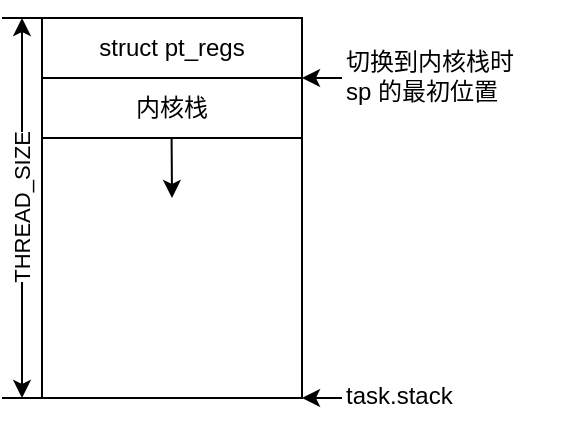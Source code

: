 <mxfile>
    <diagram id="YlktsRYqnHomPDlPWNXv" name="Page-1">
        <mxGraphModel dx="206" dy="265" grid="1" gridSize="10" guides="1" tooltips="1" connect="1" arrows="1" fold="1" page="1" pageScale="1" pageWidth="850" pageHeight="1100" math="0" shadow="0">
            <root>
                <mxCell id="0"/>
                <mxCell id="1" parent="0"/>
                <mxCell id="4" value="" style="rounded=0;whiteSpace=wrap;html=1;" vertex="1" parent="1">
                    <mxGeometry x="190" y="350" width="130" height="190" as="geometry"/>
                </mxCell>
                <mxCell id="2" value="struct pt_regs" style="rounded=0;whiteSpace=wrap;html=1;fontSize=12;" vertex="1" parent="1">
                    <mxGeometry x="190" y="350" width="130" height="30" as="geometry"/>
                </mxCell>
                <mxCell id="3" value="内核栈" style="rounded=0;whiteSpace=wrap;html=1;fontSize=12;" vertex="1" parent="1">
                    <mxGeometry x="190" y="380" width="130" height="30" as="geometry"/>
                </mxCell>
                <mxCell id="5" value="THREAD_SIZE" style="endArrow=classic;startArrow=classic;html=1;horizontal=0;" edge="1" parent="1">
                    <mxGeometry width="50" height="50" relative="1" as="geometry">
                        <mxPoint x="180" y="540" as="sourcePoint"/>
                        <mxPoint x="180" y="350" as="targetPoint"/>
                    </mxGeometry>
                </mxCell>
                <mxCell id="6" value="" style="endArrow=none;html=1;entryX=0;entryY=0;entryDx=0;entryDy=0;" edge="1" parent="1" target="2">
                    <mxGeometry width="50" height="50" relative="1" as="geometry">
                        <mxPoint x="170" y="350" as="sourcePoint"/>
                        <mxPoint x="180" y="350" as="targetPoint"/>
                    </mxGeometry>
                </mxCell>
                <mxCell id="7" value="" style="endArrow=none;html=1;entryX=0;entryY=0;entryDx=0;entryDy=0;" edge="1" parent="1">
                    <mxGeometry width="50" height="50" relative="1" as="geometry">
                        <mxPoint x="170" y="540" as="sourcePoint"/>
                        <mxPoint x="190" y="540" as="targetPoint"/>
                    </mxGeometry>
                </mxCell>
                <mxCell id="8" value="" style="endArrow=classic;html=1;entryX=1;entryY=0;entryDx=0;entryDy=0;" edge="1" parent="1" target="3">
                    <mxGeometry width="50" height="50" relative="1" as="geometry">
                        <mxPoint x="340" y="380" as="sourcePoint"/>
                        <mxPoint x="430" y="390" as="targetPoint"/>
                    </mxGeometry>
                </mxCell>
                <mxCell id="9" value="切换到内核栈时&lt;div&gt;sp 的最初位置&lt;/div&gt;" style="text;html=1;align=left;verticalAlign=middle;whiteSpace=wrap;rounded=0;" vertex="1" parent="1">
                    <mxGeometry x="340" y="364" width="110" height="30" as="geometry"/>
                </mxCell>
                <mxCell id="10" value="" style="endArrow=classic;html=1;" edge="1" parent="1">
                    <mxGeometry width="50" height="50" relative="1" as="geometry">
                        <mxPoint x="254.8" y="410" as="sourcePoint"/>
                        <mxPoint x="255" y="440" as="targetPoint"/>
                    </mxGeometry>
                </mxCell>
                <mxCell id="11" value="" style="endArrow=classic;html=1;entryX=1;entryY=1;entryDx=0;entryDy=0;" edge="1" parent="1" target="4">
                    <mxGeometry width="50" height="50" relative="1" as="geometry">
                        <mxPoint x="340" y="540" as="sourcePoint"/>
                        <mxPoint x="321" y="539" as="targetPoint"/>
                    </mxGeometry>
                </mxCell>
                <mxCell id="12" value="task.stack" style="text;html=1;align=left;verticalAlign=middle;whiteSpace=wrap;rounded=0;" vertex="1" parent="1">
                    <mxGeometry x="340" y="524" width="81" height="30" as="geometry"/>
                </mxCell>
            </root>
        </mxGraphModel>
    </diagram>
</mxfile>